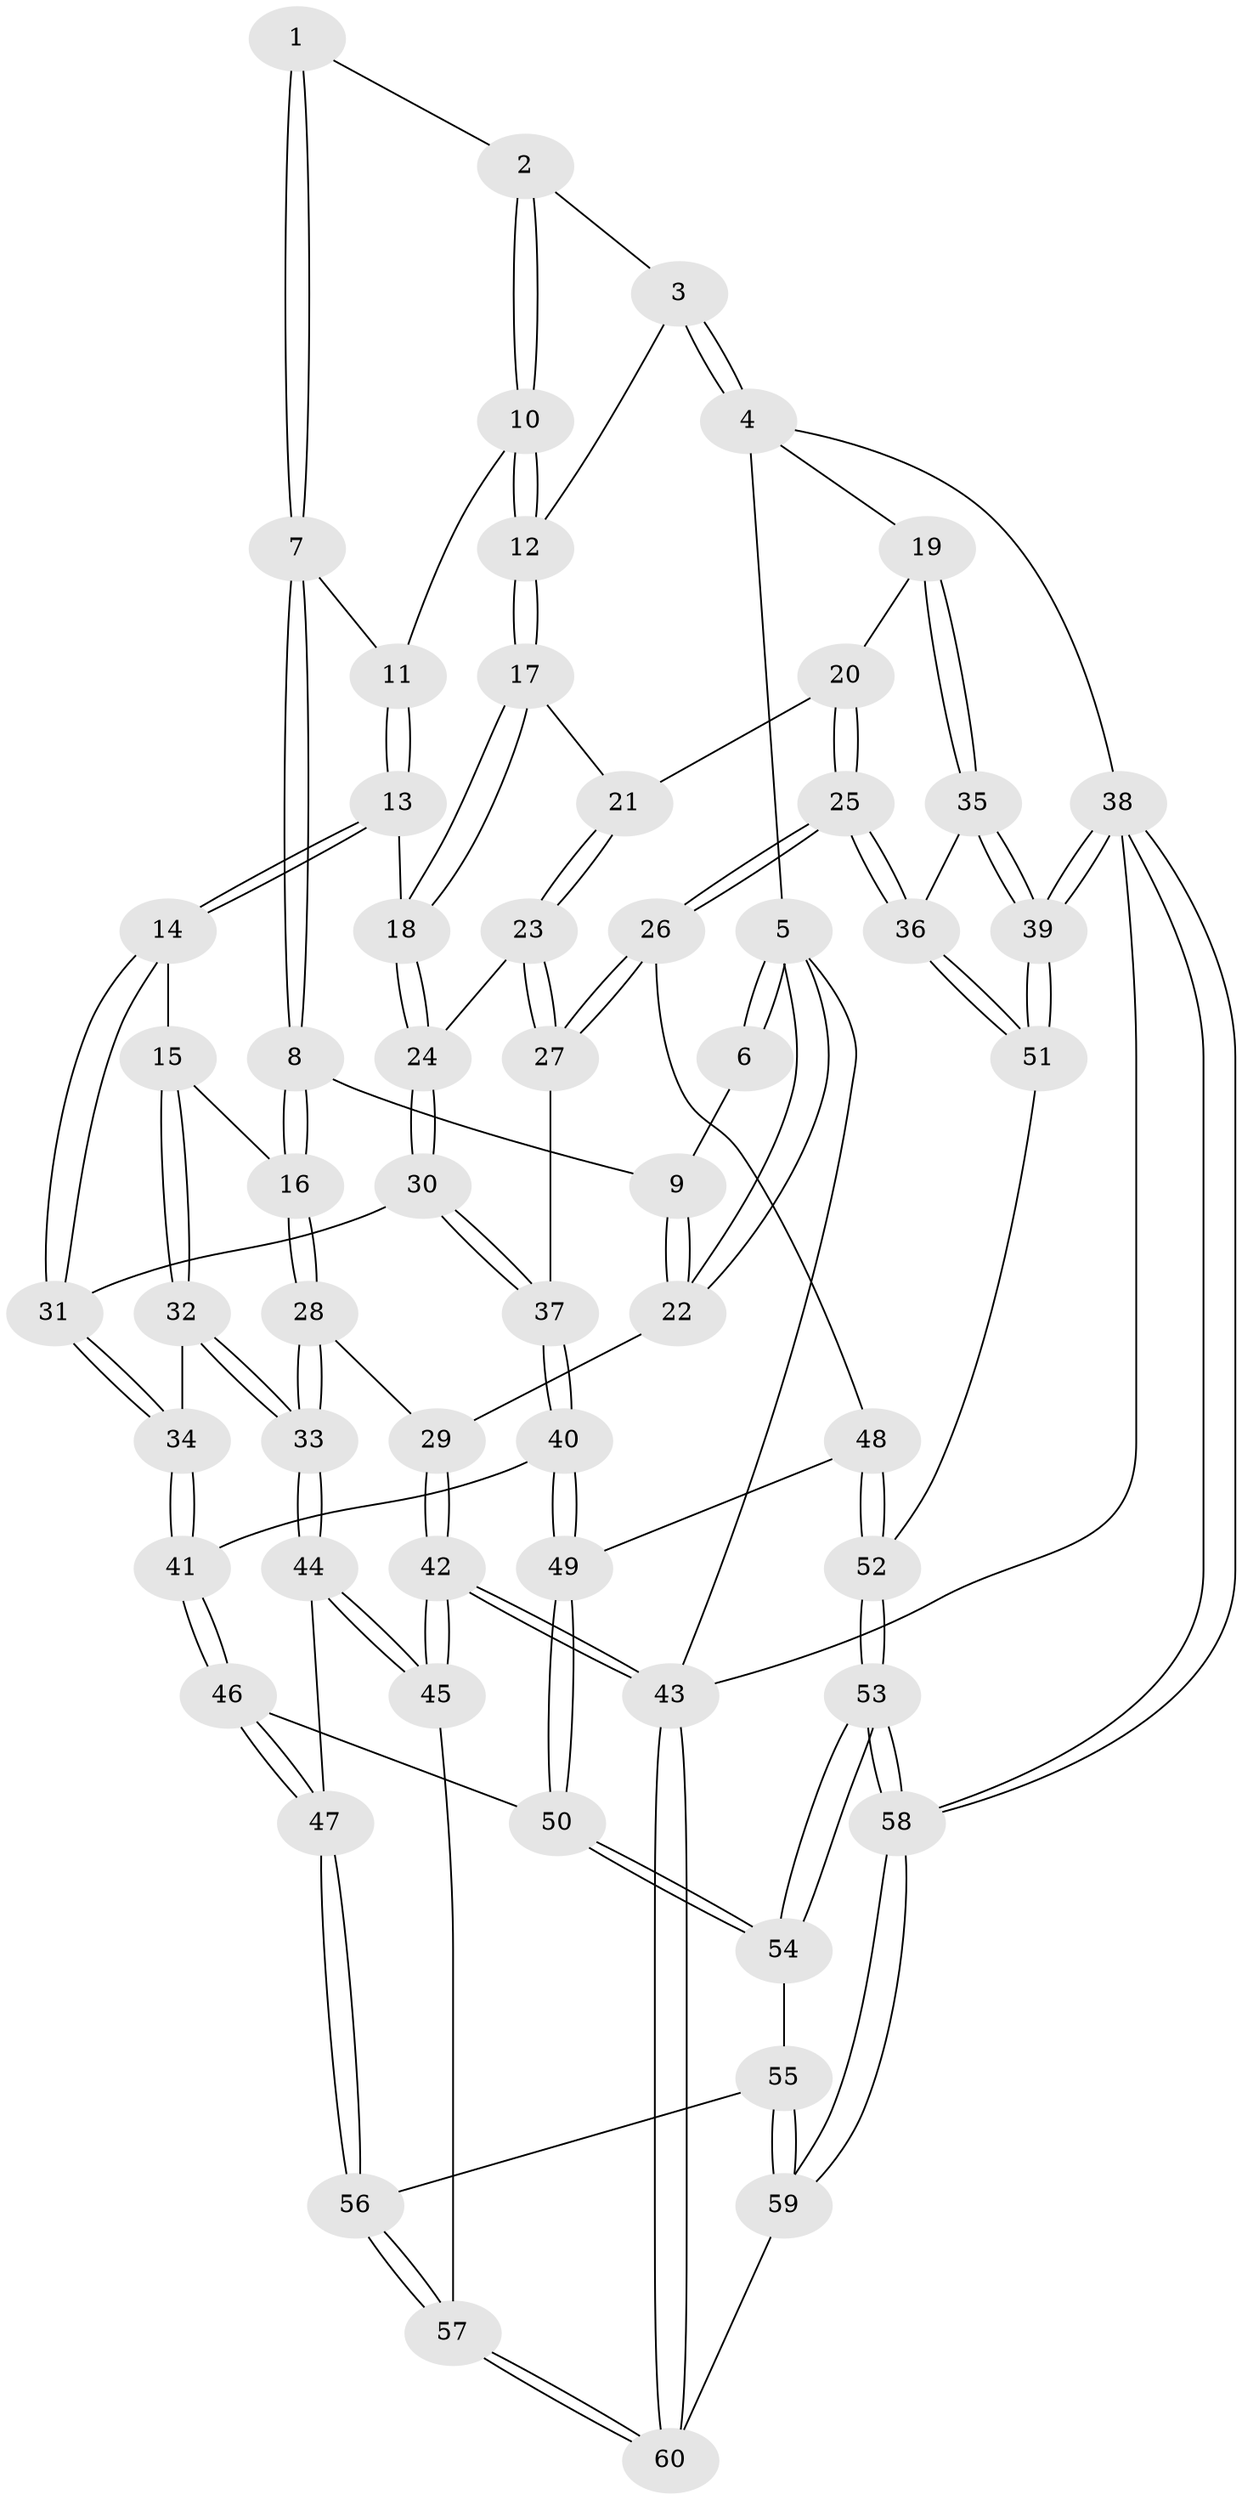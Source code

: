 // Generated by graph-tools (version 1.1) at 2025/12/02/27/25 16:12:00]
// undirected, 60 vertices, 147 edges
graph export_dot {
graph [start="1"]
  node [color=gray90,style=filled];
  1 [pos="+0.23898232265757144+0"];
  2 [pos="+0.38468396500217417+0"];
  3 [pos="+0.8468435335652691+0"];
  4 [pos="+1+0"];
  5 [pos="+0+0"];
  6 [pos="+0.08137462372049346+0"];
  7 [pos="+0.23760171980271746+0.15474601944357907"];
  8 [pos="+0.19467639974796325+0.24355028443975563"];
  9 [pos="+0.07710436685133684+0.22803031934661527"];
  10 [pos="+0.4633968877036383+0.07566514688795101"];
  11 [pos="+0.44246150200756984+0.16530678905867038"];
  12 [pos="+0.7130198533490243+0.1299640472976015"];
  13 [pos="+0.4659149742857718+0.26824283955226863"];
  14 [pos="+0.46498170521405224+0.2693009850699657"];
  15 [pos="+0.2757384016007213+0.32939473633371347"];
  16 [pos="+0.23796925309196362+0.3139539568307793"];
  17 [pos="+0.7161197223784354+0.18806343248390037"];
  18 [pos="+0.4783829854716778+0.2690857035984798"];
  19 [pos="+1+0"];
  20 [pos="+0.870549787582004+0.23418583783389532"];
  21 [pos="+0.7397053467102542+0.22618031007606837"];
  22 [pos="+0+0.313611399357416"];
  23 [pos="+0.7288239199430687+0.3949800288170619"];
  24 [pos="+0.6592301413099498+0.419682228625577"];
  25 [pos="+1+0.5481768751141224"];
  26 [pos="+0.9411170244831065+0.5359341465432967"];
  27 [pos="+0.8332301596337632+0.4793806715141685"];
  28 [pos="+0.10960784352866483+0.48575290210663613"];
  29 [pos="+0+0.33871326051912104"];
  30 [pos="+0.6419443548551965+0.4364880692294195"];
  31 [pos="+0.47042745441323114+0.4819008523919443"];
  32 [pos="+0.3576860502398581+0.5226906776217216"];
  33 [pos="+0.1816412991001825+0.6549011203175336"];
  34 [pos="+0.43691381488811376+0.525901138402652"];
  35 [pos="+1+0.5540770973796759"];
  36 [pos="+1+0.5541888722027768"];
  37 [pos="+0.6250972195872047+0.6189996063989032"];
  38 [pos="+1+1"];
  39 [pos="+1+1"];
  40 [pos="+0.6227430771203576+0.6245566458679255"];
  41 [pos="+0.48486635819388635+0.5983262839680569"];
  42 [pos="+0+1"];
  43 [pos="+0+1"];
  44 [pos="+0.16249073618104254+0.7294668502296722"];
  45 [pos="+0+0.9507393082967924"];
  46 [pos="+0.45192185936328116+0.7322708854506553"];
  47 [pos="+0.4360444195665997+0.750169797432501"];
  48 [pos="+0.7123834209711465+0.7101902876162067"];
  49 [pos="+0.6715863545645048+0.7061432770097039"];
  50 [pos="+0.6301717402945085+0.7537922774503567"];
  51 [pos="+0.8531761930004713+0.8411298341356701"];
  52 [pos="+0.8149516402513759+0.8492263586138427"];
  53 [pos="+0.7224973118210988+0.9851467115819226"];
  54 [pos="+0.6129391874838809+0.8248877259686974"];
  55 [pos="+0.4926801225523691+0.8774858014512007"];
  56 [pos="+0.4691128664772851+0.8691686895809053"];
  57 [pos="+0.41729085235825303+0.9061883072576914"];
  58 [pos="+0.6905893148541143+1"];
  59 [pos="+0.6742985336122936+1"];
  60 [pos="+0.46743690261853255+1"];
  1 -- 2;
  1 -- 7;
  1 -- 7;
  2 -- 3;
  2 -- 10;
  2 -- 10;
  3 -- 4;
  3 -- 4;
  3 -- 12;
  4 -- 5;
  4 -- 19;
  4 -- 38;
  5 -- 6;
  5 -- 6;
  5 -- 22;
  5 -- 22;
  5 -- 43;
  6 -- 9;
  7 -- 8;
  7 -- 8;
  7 -- 11;
  8 -- 9;
  8 -- 16;
  8 -- 16;
  9 -- 22;
  9 -- 22;
  10 -- 11;
  10 -- 12;
  10 -- 12;
  11 -- 13;
  11 -- 13;
  12 -- 17;
  12 -- 17;
  13 -- 14;
  13 -- 14;
  13 -- 18;
  14 -- 15;
  14 -- 31;
  14 -- 31;
  15 -- 16;
  15 -- 32;
  15 -- 32;
  16 -- 28;
  16 -- 28;
  17 -- 18;
  17 -- 18;
  17 -- 21;
  18 -- 24;
  18 -- 24;
  19 -- 20;
  19 -- 35;
  19 -- 35;
  20 -- 21;
  20 -- 25;
  20 -- 25;
  21 -- 23;
  21 -- 23;
  22 -- 29;
  23 -- 24;
  23 -- 27;
  23 -- 27;
  24 -- 30;
  24 -- 30;
  25 -- 26;
  25 -- 26;
  25 -- 36;
  25 -- 36;
  26 -- 27;
  26 -- 27;
  26 -- 48;
  27 -- 37;
  28 -- 29;
  28 -- 33;
  28 -- 33;
  29 -- 42;
  29 -- 42;
  30 -- 31;
  30 -- 37;
  30 -- 37;
  31 -- 34;
  31 -- 34;
  32 -- 33;
  32 -- 33;
  32 -- 34;
  33 -- 44;
  33 -- 44;
  34 -- 41;
  34 -- 41;
  35 -- 36;
  35 -- 39;
  35 -- 39;
  36 -- 51;
  36 -- 51;
  37 -- 40;
  37 -- 40;
  38 -- 39;
  38 -- 39;
  38 -- 58;
  38 -- 58;
  38 -- 43;
  39 -- 51;
  39 -- 51;
  40 -- 41;
  40 -- 49;
  40 -- 49;
  41 -- 46;
  41 -- 46;
  42 -- 43;
  42 -- 43;
  42 -- 45;
  42 -- 45;
  43 -- 60;
  43 -- 60;
  44 -- 45;
  44 -- 45;
  44 -- 47;
  45 -- 57;
  46 -- 47;
  46 -- 47;
  46 -- 50;
  47 -- 56;
  47 -- 56;
  48 -- 49;
  48 -- 52;
  48 -- 52;
  49 -- 50;
  49 -- 50;
  50 -- 54;
  50 -- 54;
  51 -- 52;
  52 -- 53;
  52 -- 53;
  53 -- 54;
  53 -- 54;
  53 -- 58;
  53 -- 58;
  54 -- 55;
  55 -- 56;
  55 -- 59;
  55 -- 59;
  56 -- 57;
  56 -- 57;
  57 -- 60;
  57 -- 60;
  58 -- 59;
  58 -- 59;
  59 -- 60;
}
